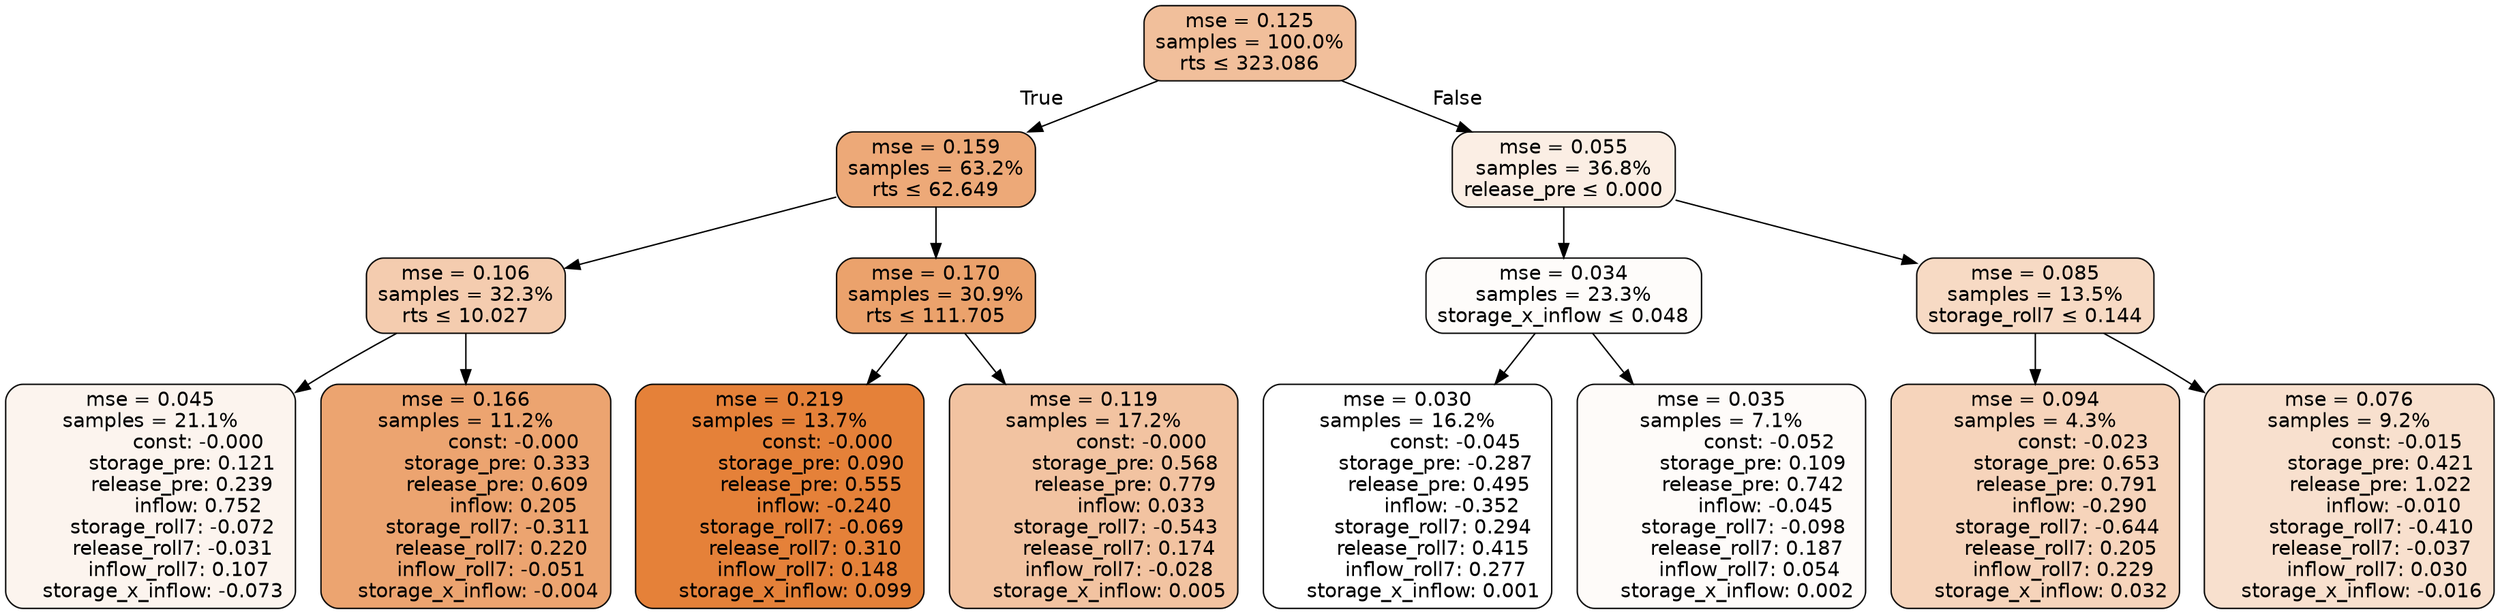 digraph tree {
bgcolor="transparent"
node [shape=rectangle, style="filled, rounded", color="black", fontname=helvetica] ;
edge [fontname=helvetica] ;
	"0" [label="mse = 0.125
samples = 100.0%
rts &le; 323.086", fillcolor="#f1bf9b"]
	"1" [label="mse = 0.159
samples = 63.2%
rts &le; 62.649", fillcolor="#eda978"]
	"2" [label="mse = 0.106
samples = 32.3%
rts &le; 10.027", fillcolor="#f4ccaf"]
	"3" [label="mse = 0.045
samples = 21.1%
               const: -0.000
          storage_pre: 0.121
          release_pre: 0.239
               inflow: 0.752
       storage_roll7: -0.072
       release_roll7: -0.031
         inflow_roll7: 0.107
    storage_x_inflow: -0.073", fillcolor="#fcf4ee"]
	"4" [label="mse = 0.166
samples = 11.2%
               const: -0.000
          storage_pre: 0.333
          release_pre: 0.609
               inflow: 0.205
       storage_roll7: -0.311
        release_roll7: 0.220
        inflow_roll7: -0.051
    storage_x_inflow: -0.004", fillcolor="#eca470"]
	"5" [label="mse = 0.170
samples = 30.9%
rts &le; 111.705", fillcolor="#eba26c"]
	"6" [label="mse = 0.219
samples = 13.7%
               const: -0.000
          storage_pre: 0.090
          release_pre: 0.555
              inflow: -0.240
       storage_roll7: -0.069
        release_roll7: 0.310
         inflow_roll7: 0.148
     storage_x_inflow: 0.099", fillcolor="#e58139"]
	"7" [label="mse = 0.119
samples = 17.2%
               const: -0.000
          storage_pre: 0.568
          release_pre: 0.779
               inflow: 0.033
       storage_roll7: -0.543
        release_roll7: 0.174
        inflow_roll7: -0.028
     storage_x_inflow: 0.005", fillcolor="#f2c3a1"]
	"8" [label="mse = 0.055
samples = 36.8%
release_pre &le; 0.000", fillcolor="#fbeee4"]
	"9" [label="mse = 0.034
samples = 23.3%
storage_x_inflow &le; 0.048", fillcolor="#fefcfa"]
	"10" [label="mse = 0.030
samples = 16.2%
               const: -0.045
         storage_pre: -0.287
          release_pre: 0.495
              inflow: -0.352
        storage_roll7: 0.294
        release_roll7: 0.415
         inflow_roll7: 0.277
     storage_x_inflow: 0.001", fillcolor="#ffffff"]
	"11" [label="mse = 0.035
samples = 7.1%
               const: -0.052
          storage_pre: 0.109
          release_pre: 0.742
              inflow: -0.045
       storage_roll7: -0.098
        release_roll7: 0.187
         inflow_roll7: 0.054
     storage_x_inflow: 0.002", fillcolor="#fefbf9"]
	"12" [label="mse = 0.085
samples = 13.5%
storage_roll7 &le; 0.144", fillcolor="#f7dac4"]
	"13" [label="mse = 0.094
samples = 4.3%
               const: -0.023
          storage_pre: 0.653
          release_pre: 0.791
              inflow: -0.290
       storage_roll7: -0.644
        release_roll7: 0.205
         inflow_roll7: 0.229
     storage_x_inflow: 0.032", fillcolor="#f6d4bb"]
	"14" [label="mse = 0.076
samples = 9.2%
               const: -0.015
          storage_pre: 0.421
          release_pre: 1.022
              inflow: -0.010
       storage_roll7: -0.410
       release_roll7: -0.037
         inflow_roll7: 0.030
    storage_x_inflow: -0.016", fillcolor="#f8e0ce"]

	"0" -> "1" [labeldistance=2.5, labelangle=45, headlabel="True"]
	"1" -> "2"
	"2" -> "3"
	"2" -> "4"
	"1" -> "5"
	"5" -> "6"
	"5" -> "7"
	"0" -> "8" [labeldistance=2.5, labelangle=-45, headlabel="False"]
	"8" -> "9"
	"9" -> "10"
	"9" -> "11"
	"8" -> "12"
	"12" -> "13"
	"12" -> "14"
}